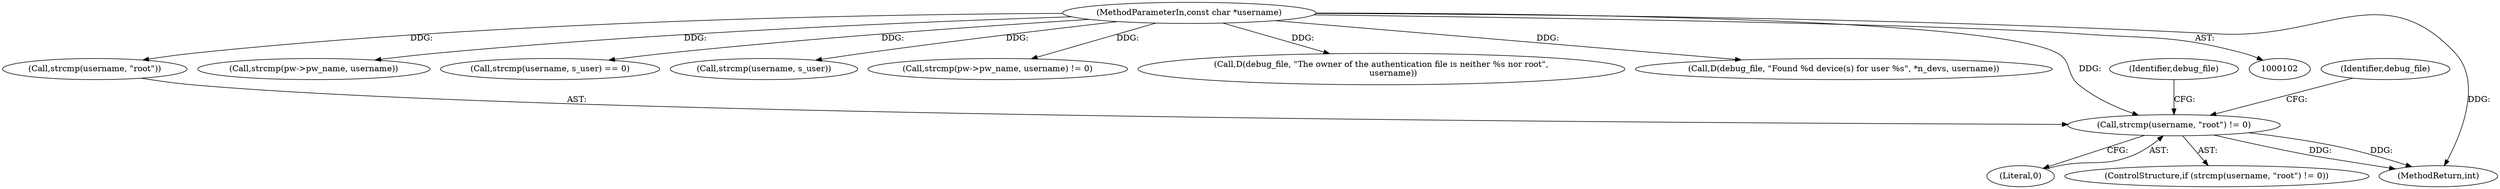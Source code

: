 digraph "0_pam-u2f_18b1914e32b74ff52000f10e97067e841e5fff62_1@API" {
"1000258" [label="(Call,strcmp(username, \"root\") != 0)"];
"1000104" [label="(MethodParameterIn,const char *username)"];
"1000243" [label="(Call,strcmp(pw->pw_name, username))"];
"1000364" [label="(Call,strcmp(username, s_user) == 0)"];
"1000365" [label="(Call,strcmp(username, s_user))"];
"1000242" [label="(Call,strcmp(pw->pw_name, username) != 0)"];
"1000271" [label="(Identifier,debug_file)"];
"1000264" [label="(Call,D(debug_file, \"The owner of the authentication file is neither %s nor root\",\n         username))"];
"1000648" [label="(Call,D(debug_file, \"Found %d device(s) for user %s\", *n_devs, username))"];
"1000259" [label="(Call,strcmp(username, \"root\"))"];
"1000722" [label="(MethodReturn,int)"];
"1000258" [label="(Call,strcmp(username, \"root\") != 0)"];
"1000265" [label="(Identifier,debug_file)"];
"1000262" [label="(Literal,0)"];
"1000257" [label="(ControlStructure,if (strcmp(username, \"root\") != 0))"];
"1000104" [label="(MethodParameterIn,const char *username)"];
"1000258" -> "1000257"  [label="AST: "];
"1000258" -> "1000262"  [label="CFG: "];
"1000259" -> "1000258"  [label="AST: "];
"1000262" -> "1000258"  [label="AST: "];
"1000265" -> "1000258"  [label="CFG: "];
"1000271" -> "1000258"  [label="CFG: "];
"1000258" -> "1000722"  [label="DDG: "];
"1000258" -> "1000722"  [label="DDG: "];
"1000104" -> "1000258"  [label="DDG: "];
"1000104" -> "1000102"  [label="AST: "];
"1000104" -> "1000722"  [label="DDG: "];
"1000104" -> "1000242"  [label="DDG: "];
"1000104" -> "1000243"  [label="DDG: "];
"1000104" -> "1000259"  [label="DDG: "];
"1000104" -> "1000264"  [label="DDG: "];
"1000104" -> "1000364"  [label="DDG: "];
"1000104" -> "1000365"  [label="DDG: "];
"1000104" -> "1000648"  [label="DDG: "];
}

